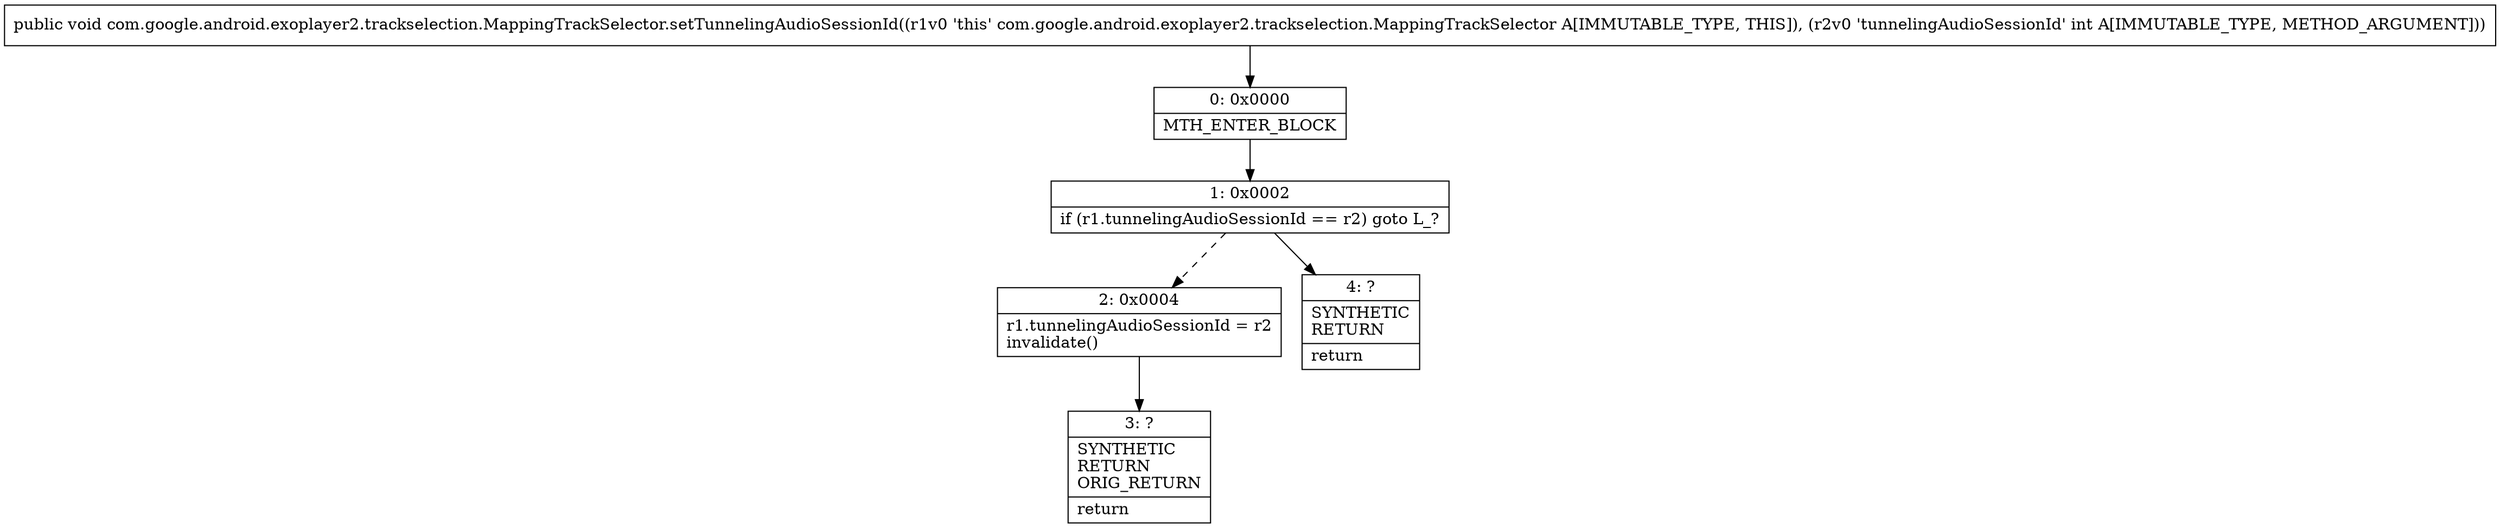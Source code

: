 digraph "CFG forcom.google.android.exoplayer2.trackselection.MappingTrackSelector.setTunnelingAudioSessionId(I)V" {
Node_0 [shape=record,label="{0\:\ 0x0000|MTH_ENTER_BLOCK\l}"];
Node_1 [shape=record,label="{1\:\ 0x0002|if (r1.tunnelingAudioSessionId == r2) goto L_?\l}"];
Node_2 [shape=record,label="{2\:\ 0x0004|r1.tunnelingAudioSessionId = r2\linvalidate()\l}"];
Node_3 [shape=record,label="{3\:\ ?|SYNTHETIC\lRETURN\lORIG_RETURN\l|return\l}"];
Node_4 [shape=record,label="{4\:\ ?|SYNTHETIC\lRETURN\l|return\l}"];
MethodNode[shape=record,label="{public void com.google.android.exoplayer2.trackselection.MappingTrackSelector.setTunnelingAudioSessionId((r1v0 'this' com.google.android.exoplayer2.trackselection.MappingTrackSelector A[IMMUTABLE_TYPE, THIS]), (r2v0 'tunnelingAudioSessionId' int A[IMMUTABLE_TYPE, METHOD_ARGUMENT])) }"];
MethodNode -> Node_0;
Node_0 -> Node_1;
Node_1 -> Node_2[style=dashed];
Node_1 -> Node_4;
Node_2 -> Node_3;
}

